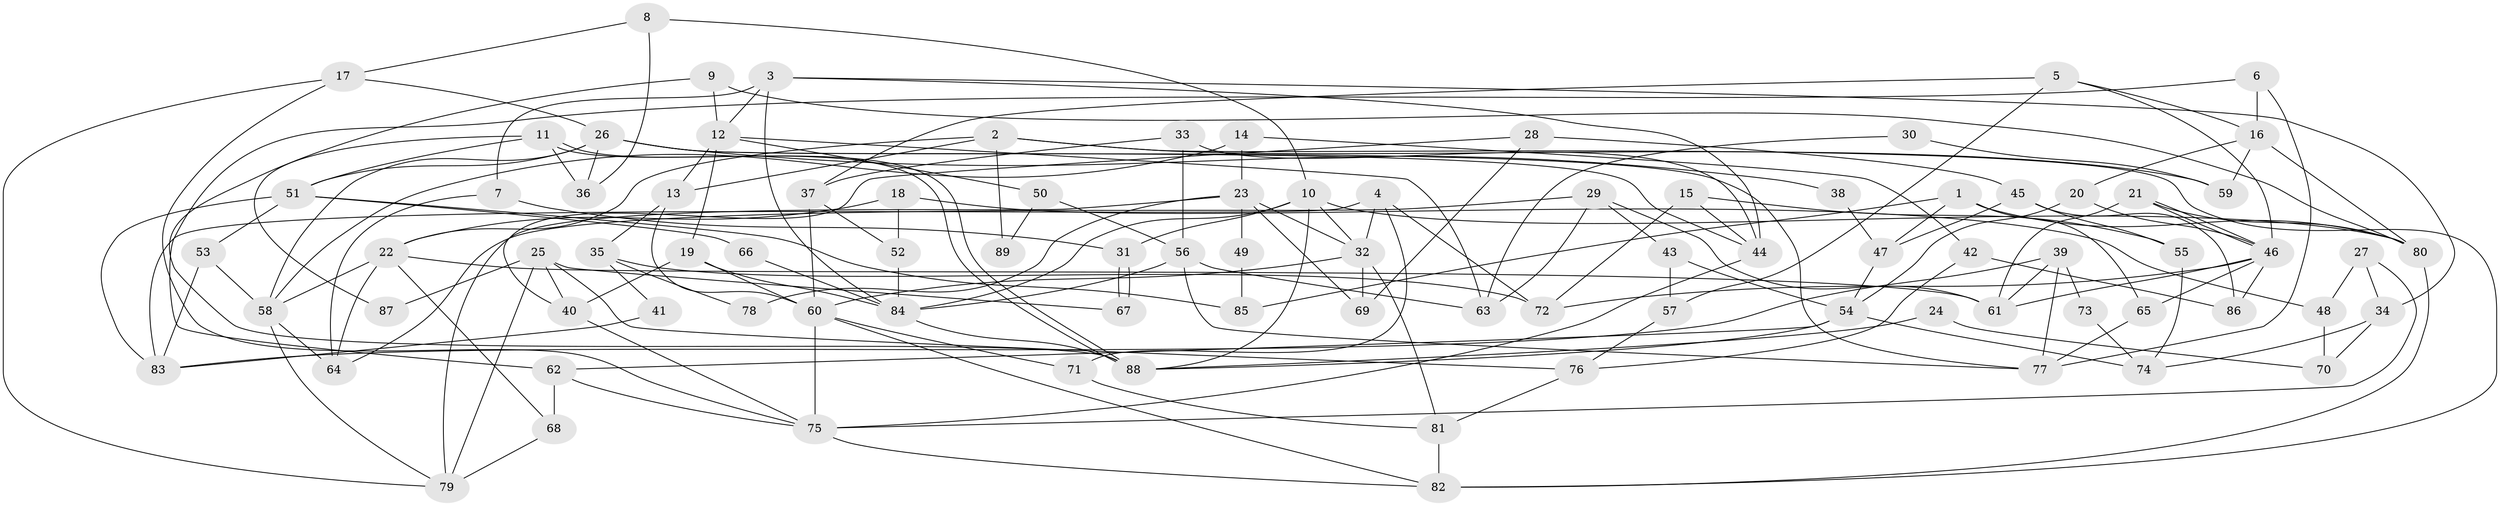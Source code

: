 // Generated by graph-tools (version 1.1) at 2025/52/03/09/25 04:52:12]
// undirected, 89 vertices, 178 edges
graph export_dot {
graph [start="1"]
  node [color=gray90,style=filled];
  1;
  2;
  3;
  4;
  5;
  6;
  7;
  8;
  9;
  10;
  11;
  12;
  13;
  14;
  15;
  16;
  17;
  18;
  19;
  20;
  21;
  22;
  23;
  24;
  25;
  26;
  27;
  28;
  29;
  30;
  31;
  32;
  33;
  34;
  35;
  36;
  37;
  38;
  39;
  40;
  41;
  42;
  43;
  44;
  45;
  46;
  47;
  48;
  49;
  50;
  51;
  52;
  53;
  54;
  55;
  56;
  57;
  58;
  59;
  60;
  61;
  62;
  63;
  64;
  65;
  66;
  67;
  68;
  69;
  70;
  71;
  72;
  73;
  74;
  75;
  76;
  77;
  78;
  79;
  80;
  81;
  82;
  83;
  84;
  85;
  86;
  87;
  88;
  89;
  1 -- 65;
  1 -- 80;
  1 -- 47;
  1 -- 85;
  2 -- 82;
  2 -- 22;
  2 -- 13;
  2 -- 59;
  2 -- 89;
  3 -- 7;
  3 -- 12;
  3 -- 34;
  3 -- 44;
  3 -- 84;
  4 -- 83;
  4 -- 32;
  4 -- 71;
  4 -- 72;
  5 -- 57;
  5 -- 37;
  5 -- 16;
  5 -- 46;
  6 -- 16;
  6 -- 77;
  6 -- 62;
  7 -- 64;
  7 -- 31;
  8 -- 10;
  8 -- 36;
  8 -- 17;
  9 -- 88;
  9 -- 12;
  9 -- 80;
  10 -- 32;
  10 -- 88;
  10 -- 31;
  10 -- 80;
  10 -- 84;
  11 -- 51;
  11 -- 88;
  11 -- 88;
  11 -- 36;
  11 -- 87;
  12 -- 19;
  12 -- 13;
  12 -- 50;
  12 -- 63;
  13 -- 60;
  13 -- 35;
  14 -- 23;
  14 -- 42;
  14 -- 58;
  15 -- 44;
  15 -- 72;
  15 -- 55;
  16 -- 80;
  16 -- 20;
  16 -- 59;
  17 -- 79;
  17 -- 26;
  17 -- 75;
  18 -- 22;
  18 -- 52;
  18 -- 48;
  19 -- 84;
  19 -- 60;
  19 -- 40;
  20 -- 46;
  20 -- 54;
  21 -- 80;
  21 -- 46;
  21 -- 46;
  21 -- 61;
  22 -- 58;
  22 -- 61;
  22 -- 64;
  22 -- 68;
  23 -- 79;
  23 -- 32;
  23 -- 49;
  23 -- 69;
  23 -- 78;
  24 -- 70;
  24 -- 88;
  25 -- 40;
  25 -- 79;
  25 -- 67;
  25 -- 76;
  25 -- 87;
  26 -- 44;
  26 -- 36;
  26 -- 38;
  26 -- 51;
  26 -- 58;
  26 -- 77;
  27 -- 75;
  27 -- 34;
  27 -- 48;
  28 -- 40;
  28 -- 69;
  28 -- 45;
  29 -- 64;
  29 -- 61;
  29 -- 43;
  29 -- 63;
  30 -- 59;
  30 -- 63;
  31 -- 67;
  31 -- 67;
  32 -- 60;
  32 -- 81;
  32 -- 69;
  33 -- 44;
  33 -- 56;
  33 -- 37;
  34 -- 74;
  34 -- 70;
  35 -- 72;
  35 -- 41;
  35 -- 78;
  37 -- 60;
  37 -- 52;
  38 -- 47;
  39 -- 77;
  39 -- 61;
  39 -- 73;
  39 -- 83;
  40 -- 75;
  41 -- 83;
  42 -- 86;
  42 -- 76;
  43 -- 54;
  43 -- 57;
  44 -- 75;
  45 -- 47;
  45 -- 55;
  45 -- 86;
  46 -- 61;
  46 -- 65;
  46 -- 72;
  46 -- 86;
  47 -- 54;
  48 -- 70;
  49 -- 85;
  50 -- 56;
  50 -- 89;
  51 -- 53;
  51 -- 66;
  51 -- 83;
  51 -- 85;
  52 -- 84;
  53 -- 83;
  53 -- 58;
  54 -- 88;
  54 -- 62;
  54 -- 74;
  55 -- 74;
  56 -- 84;
  56 -- 63;
  56 -- 77;
  57 -- 76;
  58 -- 64;
  58 -- 79;
  60 -- 82;
  60 -- 75;
  60 -- 71;
  62 -- 68;
  62 -- 75;
  65 -- 77;
  66 -- 84;
  68 -- 79;
  71 -- 81;
  73 -- 74;
  75 -- 82;
  76 -- 81;
  80 -- 82;
  81 -- 82;
  84 -- 88;
}

